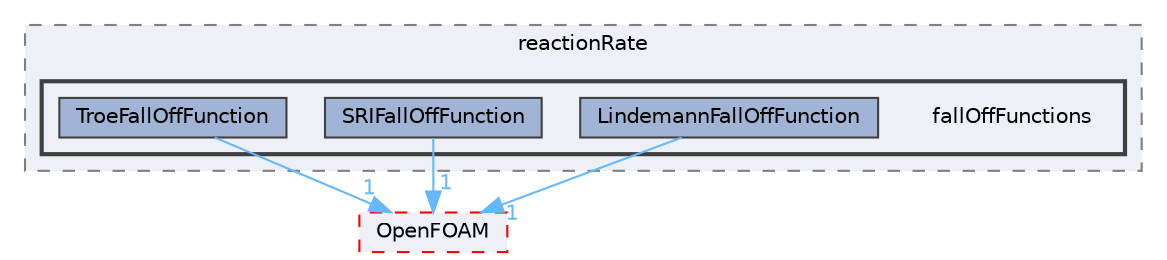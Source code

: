 digraph "src/thermophysicalModels/specie/reaction/reactionRate/fallOffFunctions"
{
 // LATEX_PDF_SIZE
  bgcolor="transparent";
  edge [fontname=Helvetica,fontsize=10,labelfontname=Helvetica,labelfontsize=10];
  node [fontname=Helvetica,fontsize=10,shape=box,height=0.2,width=0.4];
  compound=true
  subgraph clusterdir_0b3172b66393f2c7ce0778392f9f1c0a {
    graph [ bgcolor="#edf0f7", pencolor="grey50", label="reactionRate", fontname=Helvetica,fontsize=10 style="filled,dashed", URL="dir_0b3172b66393f2c7ce0778392f9f1c0a.html",tooltip=""]
  subgraph clusterdir_0ed38e6dbdad451b33e6b8c399596aaa {
    graph [ bgcolor="#edf0f7", pencolor="grey25", label="", fontname=Helvetica,fontsize=10 style="filled,bold", URL="dir_0ed38e6dbdad451b33e6b8c399596aaa.html",tooltip=""]
    dir_0ed38e6dbdad451b33e6b8c399596aaa [shape=plaintext, label="fallOffFunctions"];
  dir_7d514e853af43e7796b9244754c79151 [label="LindemannFallOffFunction", fillcolor="#a2b4d6", color="grey25", style="filled", URL="dir_7d514e853af43e7796b9244754c79151.html",tooltip=""];
  dir_dd16a9896ce9e989f9b1c838342050d5 [label="SRIFallOffFunction", fillcolor="#a2b4d6", color="grey25", style="filled", URL="dir_dd16a9896ce9e989f9b1c838342050d5.html",tooltip=""];
  dir_b87749d03fa0b7da491c1f75eb208a98 [label="TroeFallOffFunction", fillcolor="#a2b4d6", color="grey25", style="filled", URL="dir_b87749d03fa0b7da491c1f75eb208a98.html",tooltip=""];
  }
  }
  dir_c5473ff19b20e6ec4dfe5c310b3778a8 [label="OpenFOAM", fillcolor="#edf0f7", color="red", style="filled,dashed", URL="dir_c5473ff19b20e6ec4dfe5c310b3778a8.html",tooltip=""];
  dir_7d514e853af43e7796b9244754c79151->dir_c5473ff19b20e6ec4dfe5c310b3778a8 [headlabel="1", labeldistance=1.5 headhref="dir_002177_002695.html" href="dir_002177_002695.html" color="steelblue1" fontcolor="steelblue1"];
  dir_dd16a9896ce9e989f9b1c838342050d5->dir_c5473ff19b20e6ec4dfe5c310b3778a8 [headlabel="1", labeldistance=1.5 headhref="dir_003739_002695.html" href="dir_003739_002695.html" color="steelblue1" fontcolor="steelblue1"];
  dir_b87749d03fa0b7da491c1f75eb208a98->dir_c5473ff19b20e6ec4dfe5c310b3778a8 [headlabel="1", labeldistance=1.5 headhref="dir_004131_002695.html" href="dir_004131_002695.html" color="steelblue1" fontcolor="steelblue1"];
}
